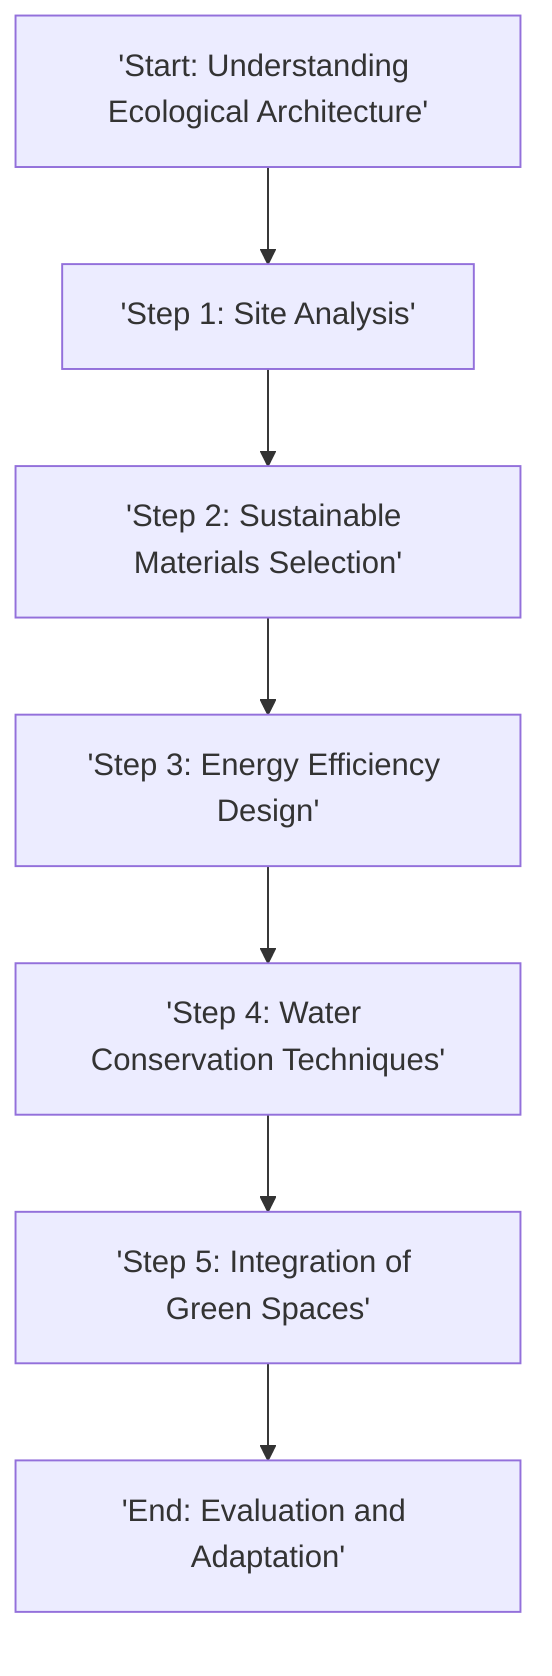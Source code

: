 flowchart TD
    A['Start: Understanding Ecological Architecture'] --> B['Step 1: Site Analysis']
    B --> C['Step 2: Sustainable Materials Selection']
    C --> D['Step 3: Energy Efficiency Design']
    D --> E['Step 4: Water Conservation Techniques']
    E --> F['Step 5: Integration of Green Spaces']
    F --> G['End: Evaluation and Adaptation']